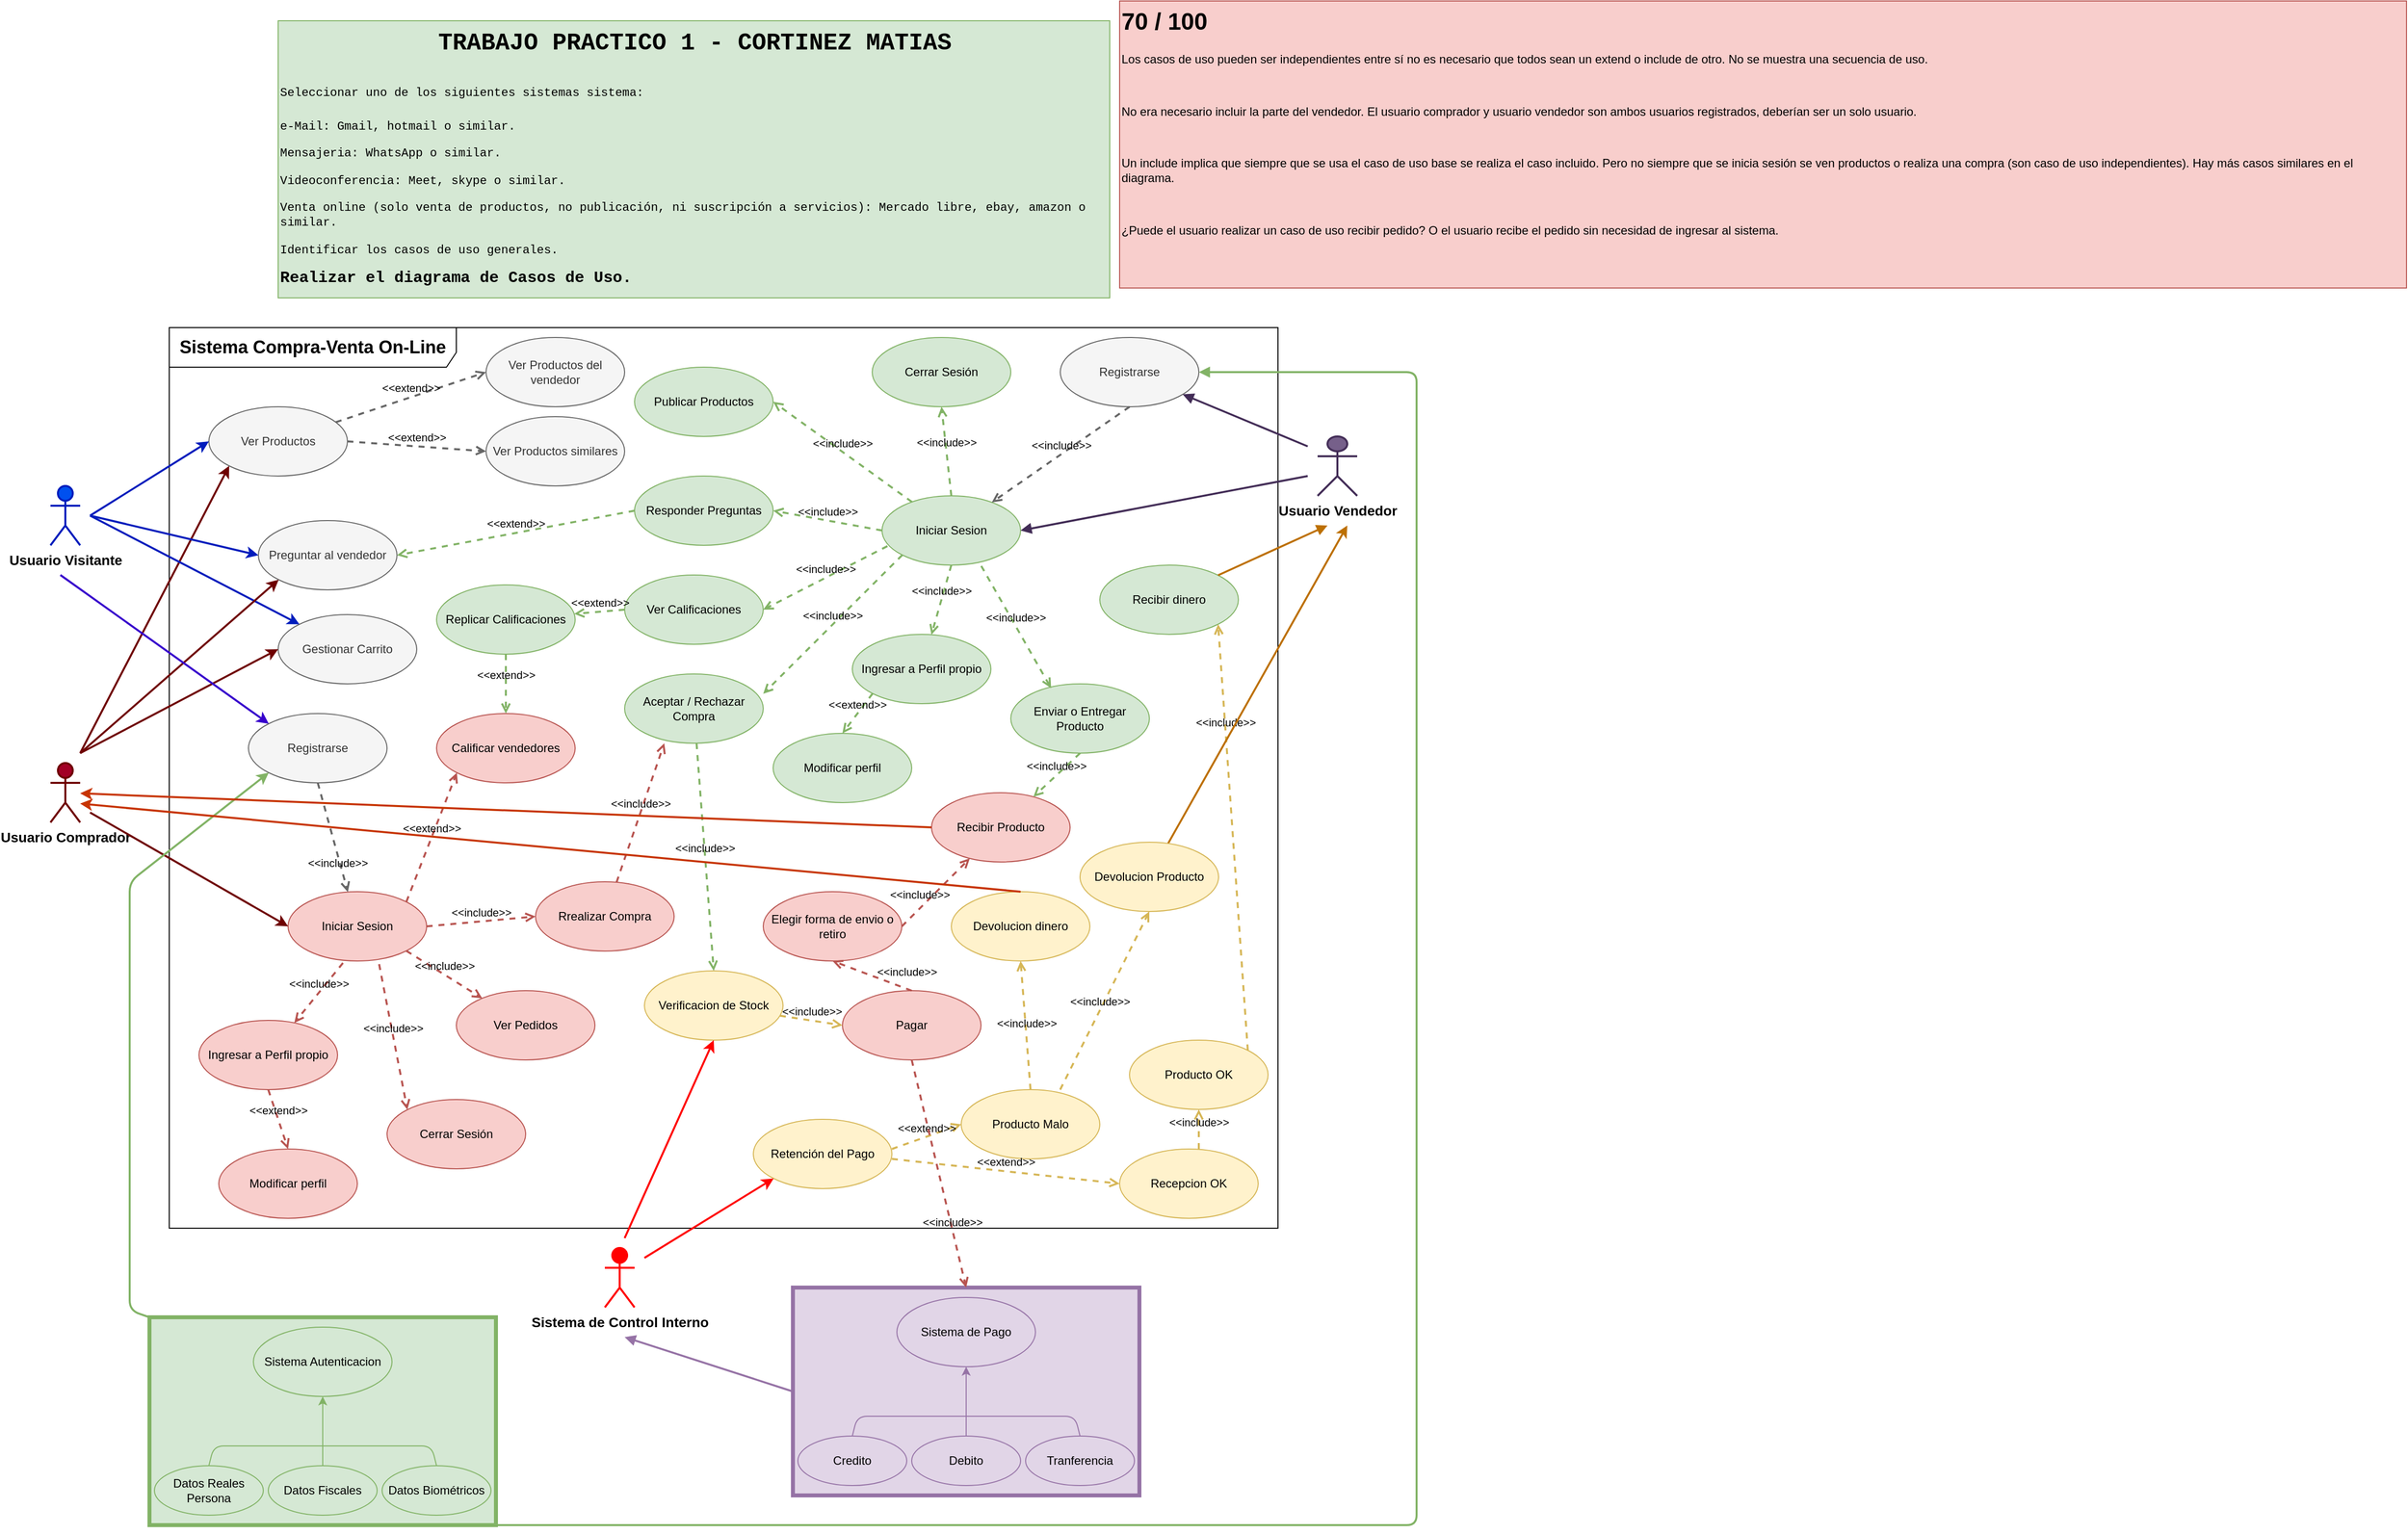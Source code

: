 <mxfile>
    <diagram id="G2ZmxuugeG8CMIZl4nge" name="Page-1">
        <mxGraphModel dx="1132" dy="797" grid="1" gridSize="10" guides="1" tooltips="1" connect="1" arrows="1" fold="1" page="1" pageScale="1" pageWidth="1600" pageHeight="1600" background="#ffffff" math="0" shadow="0">
            <root>
                <mxCell id="0"/>
                <mxCell id="1" parent="0"/>
                <mxCell id="2" value="&lt;h1 style=&quot;text-align: center; margin-top: 0px;&quot;&gt;&lt;font face=&quot;Courier New&quot;&gt;TRABAJO PRACTICO 1 - CORTINEZ MATIAS&lt;/font&gt;&lt;/h1&gt;&lt;h1 style=&quot;margin-top: 0px;&quot;&gt;&lt;span style=&quot;font-family: &amp;quot;Courier New&amp;quot;; background-color: transparent; font-size: 12px; font-weight: normal;&quot;&gt;Seleccionar uno de los siguientes sistemas sistema:&lt;/span&gt;&lt;/h1&gt;&lt;p&gt;&lt;span style=&quot;background-color: transparent;&quot;&gt;&lt;font face=&quot;Courier New&quot;&gt;e-Mail: Gmail, hotmail o similar.&lt;/font&gt;&lt;/span&gt;&lt;/p&gt;&lt;p&gt;&lt;font face=&quot;Courier New&quot;&gt;Mensajeria: WhatsApp o similar.&lt;/font&gt;&lt;/p&gt;&lt;p&gt;&lt;font face=&quot;Courier New&quot;&gt;Videoconferencia: Meet, skype o similar.&lt;/font&gt;&lt;/p&gt;&lt;p&gt;&lt;font face=&quot;Courier New&quot;&gt;Venta online (solo venta de productos, no publicación, ni suscripción a servicios): Mercado libre, ebay, amazon o similar.&lt;/font&gt;&lt;/p&gt;&lt;p&gt;&lt;font face=&quot;Courier New&quot;&gt;Identificar los casos de uso generales.&lt;/font&gt;&lt;/p&gt;&lt;p style=&quot;&quot;&gt;&lt;span style=&quot;background-color: transparent;&quot;&gt;&lt;font style=&quot;font-size: 16px;&quot; face=&quot;Courier New&quot;&gt;&lt;b style=&quot;&quot;&gt;Realizar el diagrama de Casos de Uso.&lt;/b&gt;&lt;/font&gt;&lt;/span&gt;&lt;/p&gt;" style="text;html=1;whiteSpace=wrap;overflow=hidden;rounded=0;fillColor=#d5e8d4;strokeColor=#82b366;" parent="1" vertex="1">
                    <mxGeometry x="310" y="30" width="840" height="280" as="geometry"/>
                </mxCell>
                <mxCell id="3" value="&lt;b&gt;&lt;font style=&quot;font-size: 18px;&quot;&gt;Sistema Compra-Venta On-Line&lt;/font&gt;&lt;/b&gt;" style="shape=umlFrame;whiteSpace=wrap;html=1;pointerEvents=0;recursiveResize=0;container=1;collapsible=0;width=290;height=40;" parent="1" vertex="1">
                    <mxGeometry x="200" y="340" width="1120" height="910" as="geometry"/>
                </mxCell>
                <mxCell id="7" value="Ver Productos" style="ellipse;whiteSpace=wrap;html=1;fillColor=#f5f5f5;fontColor=#333333;strokeColor=#666666;" parent="3" vertex="1">
                    <mxGeometry x="40" y="80" width="140" height="70" as="geometry"/>
                </mxCell>
                <mxCell id="8" value="Preguntar al vendedor" style="ellipse;whiteSpace=wrap;html=1;fillColor=#f5f5f5;fontColor=#333333;strokeColor=#666666;" parent="3" vertex="1">
                    <mxGeometry x="90" y="195" width="140" height="70" as="geometry"/>
                </mxCell>
                <mxCell id="9" value="Gestionar Carrito" style="ellipse;whiteSpace=wrap;html=1;fillColor=#f5f5f5;fontColor=#333333;strokeColor=#666666;" parent="3" vertex="1">
                    <mxGeometry x="110" y="290" width="140" height="70" as="geometry"/>
                </mxCell>
                <mxCell id="10" value="Registrarse" style="ellipse;whiteSpace=wrap;html=1;fillColor=#f5f5f5;fontColor=#333333;strokeColor=#666666;" parent="3" vertex="1">
                    <mxGeometry x="80" y="390" width="140" height="70" as="geometry"/>
                </mxCell>
                <mxCell id="11" value="Ingresar a Perfil propio" style="ellipse;whiteSpace=wrap;html=1;fillColor=#f8cecc;strokeColor=#b85450;" parent="3" vertex="1">
                    <mxGeometry x="30" y="700" width="140" height="70" as="geometry"/>
                </mxCell>
                <mxCell id="15" value="Ver Productos del vendedor" style="ellipse;whiteSpace=wrap;html=1;fillColor=#f5f5f5;fontColor=#333333;strokeColor=#666666;" parent="3" vertex="1">
                    <mxGeometry x="320" y="10" width="140" height="70" as="geometry"/>
                </mxCell>
                <mxCell id="16" value="Rrealizar Compra" style="ellipse;whiteSpace=wrap;html=1;fillColor=#f8cecc;strokeColor=#b85450;" parent="3" vertex="1">
                    <mxGeometry x="370" y="560" width="140" height="70" as="geometry"/>
                </mxCell>
                <mxCell id="17" value="Responder Preguntas" style="ellipse;whiteSpace=wrap;html=1;fillColor=#d5e8d4;strokeColor=#82b366;" parent="3" vertex="1">
                    <mxGeometry x="470" y="150" width="140" height="70" as="geometry"/>
                </mxCell>
                <mxCell id="18" value="Publicar Productos" style="ellipse;whiteSpace=wrap;html=1;fillStyle=solid;fillColor=#d5e8d4;strokeColor=#82b366;" parent="3" vertex="1">
                    <mxGeometry x="470" y="40" width="140" height="70" as="geometry"/>
                </mxCell>
                <mxCell id="19" value="Iniciar Sesion" style="ellipse;whiteSpace=wrap;html=1;fillColor=#f8cecc;strokeColor=#b85450;" parent="3" vertex="1">
                    <mxGeometry x="120" y="570" width="140" height="70" as="geometry"/>
                </mxCell>
                <mxCell id="28" value="&amp;lt;&amp;lt;include&amp;gt;&amp;gt;" style="html=1;verticalAlign=bottom;labelBackgroundColor=none;endArrow=open;endFill=0;dashed=1;exitX=0.5;exitY=1;exitDx=0;exitDy=0;fillColor=#f5f5f5;strokeColor=#666666;strokeWidth=2;" parent="3" source="10" target="19" edge="1">
                    <mxGeometry x="0.609" y="-5" width="160" relative="1" as="geometry">
                        <mxPoint x="170" y="510" as="sourcePoint"/>
                        <mxPoint x="330" y="510" as="targetPoint"/>
                        <mxPoint as="offset"/>
                    </mxGeometry>
                </mxCell>
                <mxCell id="29" value="&amp;lt;&amp;lt;extend&amp;gt;&amp;gt;" style="html=1;verticalAlign=bottom;labelBackgroundColor=none;endArrow=open;endFill=0;dashed=1;entryX=0;entryY=0.5;entryDx=0;entryDy=0;fillColor=#f5f5f5;strokeColor=#666666;strokeWidth=2;" parent="3" source="7" target="15" edge="1">
                    <mxGeometry width="160" relative="1" as="geometry">
                        <mxPoint x="280" y="180" as="sourcePoint"/>
                        <mxPoint x="440" y="180" as="targetPoint"/>
                    </mxGeometry>
                </mxCell>
                <mxCell id="30" value="Ver Productos similares" style="ellipse;whiteSpace=wrap;html=1;fillColor=#f5f5f5;fontColor=#333333;strokeColor=#666666;" parent="3" vertex="1">
                    <mxGeometry x="320" y="90" width="140" height="70" as="geometry"/>
                </mxCell>
                <mxCell id="31" value="&amp;lt;&amp;lt;extend&amp;gt;&amp;gt;" style="html=1;verticalAlign=bottom;labelBackgroundColor=none;endArrow=open;endFill=0;dashed=1;entryX=0;entryY=0.5;entryDx=0;entryDy=0;exitX=1;exitY=0.5;exitDx=0;exitDy=0;fillColor=#f5f5f5;strokeColor=#666666;strokeWidth=2;" parent="3" source="7" target="30" edge="1">
                    <mxGeometry width="160" relative="1" as="geometry">
                        <mxPoint x="214" y="103" as="sourcePoint"/>
                        <mxPoint x="330" y="55" as="targetPoint"/>
                    </mxGeometry>
                </mxCell>
                <mxCell id="32" value="Ver Calificaciones" style="ellipse;whiteSpace=wrap;html=1;fillColor=#d5e8d4;strokeColor=#82b366;" parent="3" vertex="1">
                    <mxGeometry x="460" y="250" width="140" height="70" as="geometry"/>
                </mxCell>
                <mxCell id="33" value="Ver Pedidos" style="ellipse;whiteSpace=wrap;html=1;fillColor=#f8cecc;strokeColor=#b85450;" parent="3" vertex="1">
                    <mxGeometry x="290" y="670" width="140" height="70" as="geometry"/>
                </mxCell>
                <mxCell id="35" value="Modificar perfil" style="ellipse;whiteSpace=wrap;html=1;fillColor=#f8cecc;strokeColor=#b85450;" parent="3" vertex="1">
                    <mxGeometry x="50" y="830" width="140" height="70" as="geometry"/>
                </mxCell>
                <mxCell id="36" value="&amp;lt;&amp;lt;include&amp;gt;&amp;gt;" style="html=1;verticalAlign=bottom;labelBackgroundColor=none;endArrow=open;endFill=0;dashed=1;exitX=0.396;exitY=1.029;exitDx=0;exitDy=0;exitPerimeter=0;fillColor=#f8cecc;strokeColor=#b85450;strokeWidth=2;" parent="3" source="19" target="11" edge="1">
                    <mxGeometry width="160" relative="1" as="geometry">
                        <mxPoint x="160" y="650" as="sourcePoint"/>
                        <mxPoint x="320" y="650" as="targetPoint"/>
                    </mxGeometry>
                </mxCell>
                <mxCell id="37" value="&amp;lt;&amp;lt;extend&amp;gt;&amp;gt;" style="html=1;verticalAlign=bottom;labelBackgroundColor=none;endArrow=open;endFill=0;dashed=1;entryX=0.5;entryY=0;entryDx=0;entryDy=0;exitX=0.5;exitY=1;exitDx=0;exitDy=0;fillColor=#f8cecc;strokeColor=#b85450;strokeWidth=2;" parent="3" source="11" target="35" edge="1">
                    <mxGeometry width="160" relative="1" as="geometry">
                        <mxPoint x="80" y="740" as="sourcePoint"/>
                        <mxPoint x="240" y="740" as="targetPoint"/>
                    </mxGeometry>
                </mxCell>
                <mxCell id="39" value="Registrarse" style="ellipse;whiteSpace=wrap;html=1;fillColor=#f5f5f5;strokeColor=#666666;fontColor=#333333;" parent="3" vertex="1">
                    <mxGeometry x="900.08" y="10" width="140" height="70" as="geometry"/>
                </mxCell>
                <mxCell id="40" value="Ingresar a Perfil propio" style="ellipse;whiteSpace=wrap;html=1;fillColor=#d5e8d4;strokeColor=#82b366;" parent="3" vertex="1">
                    <mxGeometry x="690" y="310" width="140" height="70" as="geometry"/>
                </mxCell>
                <mxCell id="41" value="Iniciar Sesion" style="ellipse;whiteSpace=wrap;html=1;fillColor=#d5e8d4;strokeColor=#82b366;" parent="3" vertex="1">
                    <mxGeometry x="720" y="170" width="140" height="70" as="geometry"/>
                </mxCell>
                <mxCell id="42" value="&amp;lt;&amp;lt;include&amp;gt;&amp;gt;" style="html=1;verticalAlign=bottom;labelBackgroundColor=none;endArrow=open;endFill=0;dashed=1;exitX=0.5;exitY=1;exitDx=0;exitDy=0;fillColor=#f5f5f5;strokeColor=#666666;strokeWidth=2;" parent="3" source="39" target="41" edge="1">
                    <mxGeometry width="160" relative="1" as="geometry">
                        <mxPoint x="950.08" y="120" as="sourcePoint"/>
                        <mxPoint x="1110.08" y="120" as="targetPoint"/>
                    </mxGeometry>
                </mxCell>
                <mxCell id="43" value="Modificar perfil" style="ellipse;whiteSpace=wrap;html=1;fillColor=#d5e8d4;strokeColor=#82b366;" parent="3" vertex="1">
                    <mxGeometry x="610" y="410" width="140" height="70" as="geometry"/>
                </mxCell>
                <mxCell id="44" value="&amp;lt;&amp;lt;include&amp;gt;&amp;gt;" style="html=1;verticalAlign=bottom;labelBackgroundColor=none;endArrow=open;endFill=0;dashed=1;exitX=0.5;exitY=1;exitDx=0;exitDy=0;fillColor=#d5e8d4;strokeColor=#82b366;strokeWidth=2;" parent="3" source="41" target="40" edge="1">
                    <mxGeometry width="160" relative="1" as="geometry">
                        <mxPoint x="940.08" y="260" as="sourcePoint"/>
                        <mxPoint x="1100.08" y="260" as="targetPoint"/>
                    </mxGeometry>
                </mxCell>
                <mxCell id="45" value="&amp;lt;&amp;lt;extend&amp;gt;&amp;gt;" style="html=1;verticalAlign=bottom;labelBackgroundColor=none;endArrow=open;endFill=0;dashed=1;entryX=0.5;entryY=0;entryDx=0;entryDy=0;exitX=0;exitY=1;exitDx=0;exitDy=0;fillColor=#d5e8d4;strokeColor=#82b366;strokeWidth=2;" parent="3" source="40" target="43" edge="1">
                    <mxGeometry x="-0.008" width="160" relative="1" as="geometry">
                        <mxPoint x="730.08" y="440" as="sourcePoint"/>
                        <mxPoint x="890.08" y="440" as="targetPoint"/>
                        <mxPoint as="offset"/>
                    </mxGeometry>
                </mxCell>
                <mxCell id="47" value="" style="html=1;verticalAlign=bottom;labelBackgroundColor=none;endArrow=block;endFill=1;entryX=1;entryY=0.5;entryDx=0;entryDy=0;fillColor=#76608a;strokeColor=#432D57;strokeWidth=2;" parent="3" target="41" edge="1">
                    <mxGeometry width="160" relative="1" as="geometry">
                        <mxPoint x="1150" y="150" as="sourcePoint"/>
                        <mxPoint x="870" y="500" as="targetPoint"/>
                    </mxGeometry>
                </mxCell>
                <mxCell id="48" value="&amp;lt;&amp;lt;include&amp;gt;&amp;gt;" style="html=1;verticalAlign=bottom;labelBackgroundColor=none;endArrow=open;endFill=0;dashed=1;entryX=1;entryY=0.5;entryDx=0;entryDy=0;fillColor=#d5e8d4;strokeColor=#82b366;strokeWidth=2;" parent="3" source="41" edge="1">
                    <mxGeometry width="160" relative="1" as="geometry">
                        <mxPoint x="690.08" y="390" as="sourcePoint"/>
                        <mxPoint x="610.08" y="75" as="targetPoint"/>
                    </mxGeometry>
                </mxCell>
                <mxCell id="53" value="&amp;lt;&amp;lt;extend&amp;gt;&amp;gt;" style="html=1;verticalAlign=bottom;labelBackgroundColor=none;endArrow=open;endFill=0;dashed=1;entryX=1;entryY=0.5;entryDx=0;entryDy=0;exitX=0;exitY=0.5;exitDx=0;exitDy=0;fillColor=#d5e8d4;strokeColor=#82b366;strokeWidth=2;" parent="3" source="17" target="8" edge="1">
                    <mxGeometry width="160" relative="1" as="geometry">
                        <mxPoint x="380" y="220" as="sourcePoint"/>
                        <mxPoint x="540" y="220" as="targetPoint"/>
                    </mxGeometry>
                </mxCell>
                <mxCell id="55" value="Aceptar / Rechazar Compra" style="ellipse;whiteSpace=wrap;html=1;fillColor=#d5e8d4;strokeColor=#82b366;" parent="3" vertex="1">
                    <mxGeometry x="460" y="350" width="140" height="70" as="geometry"/>
                </mxCell>
                <mxCell id="57" value="&amp;lt;&amp;lt;include&amp;gt;&amp;gt;" style="html=1;verticalAlign=bottom;labelBackgroundColor=none;endArrow=open;endFill=0;dashed=1;exitX=0;exitY=0.5;exitDx=0;exitDy=0;entryX=1;entryY=0.5;entryDx=0;entryDy=0;fillColor=#d5e8d4;strokeColor=#82b366;strokeWidth=2;" parent="3" source="41" edge="1">
                    <mxGeometry width="160" relative="1" as="geometry">
                        <mxPoint x="600.08" y="320" as="sourcePoint"/>
                        <mxPoint x="610.08" y="185" as="targetPoint"/>
                    </mxGeometry>
                </mxCell>
                <mxCell id="58" value="&amp;lt;&amp;lt;include&amp;gt;&amp;gt;" style="html=1;verticalAlign=bottom;labelBackgroundColor=none;endArrow=open;endFill=0;dashed=1;exitX=1;exitY=1;exitDx=0;exitDy=0;fillColor=#f8cecc;strokeColor=#b85450;strokeWidth=2;" parent="3" source="19" target="33" edge="1">
                    <mxGeometry width="160" relative="1" as="geometry">
                        <mxPoint x="230" y="650" as="sourcePoint"/>
                        <mxPoint x="390" y="650" as="targetPoint"/>
                    </mxGeometry>
                </mxCell>
                <mxCell id="34" value="Calificar vendedores" style="ellipse;whiteSpace=wrap;html=1;fillColor=#f8cecc;strokeColor=#b85450;" parent="3" vertex="1">
                    <mxGeometry x="270" y="390" width="140" height="70" as="geometry"/>
                </mxCell>
                <mxCell id="49" value="Replicar Calificaciones" style="ellipse;whiteSpace=wrap;html=1;fillColor=#d5e8d4;strokeColor=#82b366;" parent="3" vertex="1">
                    <mxGeometry x="270" y="260" width="140" height="70" as="geometry"/>
                </mxCell>
                <mxCell id="54" value="&amp;lt;&amp;lt;extend&amp;gt;&amp;gt;" style="html=1;verticalAlign=bottom;labelBackgroundColor=none;endArrow=open;endFill=0;dashed=1;entryX=0.5;entryY=0;entryDx=0;entryDy=0;exitX=0.5;exitY=1;exitDx=0;exitDy=0;fillColor=#d5e8d4;strokeColor=#82b366;strokeWidth=2;" parent="3" source="49" target="34" edge="1">
                    <mxGeometry width="160" relative="1" as="geometry">
                        <mxPoint x="1080" y="530" as="sourcePoint"/>
                        <mxPoint x="1240" y="530" as="targetPoint"/>
                    </mxGeometry>
                </mxCell>
                <mxCell id="59" value="&amp;lt;&amp;lt;include&amp;gt;&amp;gt;" style="html=1;verticalAlign=bottom;labelBackgroundColor=none;endArrow=open;endFill=0;dashed=1;exitX=0.039;exitY=0.726;exitDx=0;exitDy=0;exitPerimeter=0;entryX=1;entryY=0.5;entryDx=0;entryDy=0;fillColor=#d5e8d4;strokeColor=#82b366;strokeWidth=2;" parent="3" source="41" target="32" edge="1">
                    <mxGeometry width="160" relative="1" as="geometry">
                        <mxPoint x="670.08" y="440" as="sourcePoint"/>
                        <mxPoint x="599.101" y="266.182" as="targetPoint"/>
                    </mxGeometry>
                </mxCell>
                <mxCell id="60" value="&amp;lt;&amp;lt;extend&amp;gt;&amp;gt;" style="html=1;verticalAlign=bottom;labelBackgroundColor=none;endArrow=open;endFill=0;dashed=1;exitX=1;exitY=0;exitDx=0;exitDy=0;entryX=0;entryY=1;entryDx=0;entryDy=0;fillColor=#f8cecc;strokeColor=#b85450;strokeWidth=2;" parent="3" source="19" target="34" edge="1">
                    <mxGeometry width="160" relative="1" as="geometry">
                        <mxPoint x="210" y="540" as="sourcePoint"/>
                        <mxPoint x="370" y="540" as="targetPoint"/>
                    </mxGeometry>
                </mxCell>
                <mxCell id="61" value="&amp;lt;&amp;lt;include&amp;gt;&amp;gt;" style="html=1;verticalAlign=bottom;labelBackgroundColor=none;endArrow=open;endFill=0;dashed=1;exitX=1;exitY=0.5;exitDx=0;exitDy=0;entryX=0;entryY=0.5;entryDx=0;entryDy=0;strokeWidth=2;fillColor=#f8cecc;strokeColor=#b85450;" parent="3" source="19" target="16" edge="1">
                    <mxGeometry width="160" relative="1" as="geometry">
                        <mxPoint x="280" y="530" as="sourcePoint"/>
                        <mxPoint x="440" y="530" as="targetPoint"/>
                    </mxGeometry>
                </mxCell>
                <mxCell id="62" value="&amp;lt;&amp;lt;extend&amp;gt;&amp;gt;" style="html=1;verticalAlign=bottom;labelBackgroundColor=none;endArrow=open;endFill=0;dashed=1;exitX=0;exitY=0.5;exitDx=0;exitDy=0;fillColor=#d5e8d4;strokeColor=#82b366;strokeWidth=2;" parent="3" source="32" target="49" edge="1">
                    <mxGeometry width="160" relative="1" as="geometry">
                        <mxPoint x="370" y="250" as="sourcePoint"/>
                        <mxPoint x="530" y="250" as="targetPoint"/>
                    </mxGeometry>
                </mxCell>
                <mxCell id="64" value="&amp;lt;&amp;lt;include&amp;gt;&amp;gt;" style="html=1;verticalAlign=bottom;labelBackgroundColor=none;endArrow=open;endFill=0;dashed=1;entryX=1;entryY=0.286;entryDx=0;entryDy=0;exitX=0;exitY=1;exitDx=0;exitDy=0;fillColor=#d5e8d4;strokeColor=#82b366;entryPerimeter=0;strokeWidth=2;" parent="3" source="41" target="55" edge="1">
                    <mxGeometry width="160" relative="1" as="geometry">
                        <mxPoint x="750.08" y="570" as="sourcePoint"/>
                        <mxPoint x="589.999" y="370.464" as="targetPoint"/>
                    </mxGeometry>
                </mxCell>
                <mxCell id="65" value="&amp;lt;&amp;lt;include&amp;gt;&amp;gt;" style="html=1;verticalAlign=bottom;labelBackgroundColor=none;endArrow=open;endFill=0;dashed=1;entryX=0.286;entryY=1;entryDx=0;entryDy=0;entryPerimeter=0;fillColor=#f8cecc;strokeColor=#b85450;strokeWidth=2;" parent="3" source="16" target="55" edge="1">
                    <mxGeometry width="160" relative="1" as="geometry">
                        <mxPoint x="570" y="590" as="sourcePoint"/>
                        <mxPoint x="730" y="590" as="targetPoint"/>
                    </mxGeometry>
                </mxCell>
                <mxCell id="67" value="Pagar" style="ellipse;whiteSpace=wrap;html=1;fillColor=#f8cecc;strokeColor=#b85450;" parent="3" vertex="1">
                    <mxGeometry x="680" y="670" width="140" height="70" as="geometry"/>
                </mxCell>
                <mxCell id="68" value="Recibir dinero" style="ellipse;whiteSpace=wrap;html=1;fillColor=#d5e8d4;strokeColor=#82b366;" parent="3" vertex="1">
                    <mxGeometry x="940" y="240" width="140" height="70" as="geometry"/>
                </mxCell>
                <mxCell id="71" value="&amp;lt;&amp;lt;include&amp;gt;&amp;gt;" style="html=1;verticalAlign=bottom;labelBackgroundColor=none;endArrow=open;endFill=0;dashed=1;entryX=0.5;entryY=0;entryDx=0;entryDy=0;fillColor=#d5e8d4;strokeColor=#82b366;strokeWidth=2;" parent="3" source="55" target="186" edge="1">
                    <mxGeometry width="160" relative="1" as="geometry">
                        <mxPoint x="490" y="710" as="sourcePoint"/>
                        <mxPoint x="550" y="970" as="targetPoint"/>
                    </mxGeometry>
                </mxCell>
                <mxCell id="101" value="Cerrar Sesión" style="ellipse;whiteSpace=wrap;html=1;fillColor=#f8cecc;strokeColor=#b85450;" parent="3" vertex="1">
                    <mxGeometry x="220" y="780" width="140" height="70" as="geometry"/>
                </mxCell>
                <mxCell id="102" value="&amp;lt;&amp;lt;include&amp;gt;&amp;gt;" style="html=1;verticalAlign=bottom;labelBackgroundColor=none;endArrow=open;endFill=0;dashed=1;entryX=0;entryY=0;entryDx=0;entryDy=0;exitX=0.657;exitY=1.045;exitDx=0;exitDy=0;exitPerimeter=0;fillColor=#f8cecc;strokeColor=#b85450;strokeWidth=2;" parent="3" source="19" target="101" edge="1">
                    <mxGeometry width="160" relative="1" as="geometry">
                        <mxPoint x="-90" y="700" as="sourcePoint"/>
                        <mxPoint x="276" y="683" as="targetPoint"/>
                    </mxGeometry>
                </mxCell>
                <mxCell id="103" value="Cerrar Sesión" style="ellipse;whiteSpace=wrap;html=1;fillColor=#d5e8d4;strokeColor=#82b366;" parent="3" vertex="1">
                    <mxGeometry x="710.08" y="10" width="140" height="70" as="geometry"/>
                </mxCell>
                <mxCell id="104" value="&amp;lt;&amp;lt;include&amp;gt;&amp;gt;" style="html=1;verticalAlign=bottom;labelBackgroundColor=none;endArrow=open;endFill=0;dashed=1;exitX=0.5;exitY=0;exitDx=0;exitDy=0;entryX=0.5;entryY=1;entryDx=0;entryDy=0;fillColor=#d5e8d4;strokeColor=#82b366;strokeWidth=2;" parent="3" source="41" target="103" edge="1">
                    <mxGeometry width="160" relative="1" as="geometry">
                        <mxPoint x="964.08" y="210" as="sourcePoint"/>
                        <mxPoint x="975.08" y="290" as="targetPoint"/>
                    </mxGeometry>
                </mxCell>
                <mxCell id="87" value="Elegir forma de envio o retiro" style="ellipse;whiteSpace=wrap;html=1;fillColor=#f8cecc;strokeColor=#b85450;" parent="3" vertex="1">
                    <mxGeometry x="600" y="570" width="140" height="70" as="geometry"/>
                </mxCell>
                <mxCell id="108" value="&amp;lt;&amp;lt;include&amp;gt;&amp;gt;" style="html=1;verticalAlign=bottom;labelBackgroundColor=none;endArrow=open;endFill=0;dashed=1;exitX=0.5;exitY=0;exitDx=0;exitDy=0;entryX=0.5;entryY=1;entryDx=0;entryDy=0;fillColor=#f8cecc;strokeColor=#b85450;strokeWidth=2;" parent="3" source="67" target="87" edge="1">
                    <mxGeometry x="-0.8" y="-9" width="160" relative="1" as="geometry">
                        <mxPoint x="590" y="545" as="sourcePoint"/>
                        <mxPoint x="750" y="545" as="targetPoint"/>
                        <mxPoint y="1" as="offset"/>
                    </mxGeometry>
                </mxCell>
                <mxCell id="109" value="Enviar o Entregar Producto" style="ellipse;whiteSpace=wrap;html=1;fillColor=#d5e8d4;strokeColor=#82b366;" parent="3" vertex="1">
                    <mxGeometry x="850.08" y="360" width="140" height="70" as="geometry"/>
                </mxCell>
                <mxCell id="110" value="Recibir Producto" style="ellipse;whiteSpace=wrap;html=1;fillColor=#f8cecc;strokeColor=#b85450;" parent="3" vertex="1">
                    <mxGeometry x="770" y="470" width="140" height="70" as="geometry"/>
                </mxCell>
                <mxCell id="122" value="&amp;lt;&amp;lt;include&amp;gt;&amp;gt;" style="html=1;verticalAlign=bottom;labelBackgroundColor=none;endArrow=open;endFill=0;dashed=1;exitX=1;exitY=0.5;exitDx=0;exitDy=0;fillColor=#f8cecc;strokeColor=#b85450;strokeWidth=2;" parent="3" source="87" target="110" edge="1">
                    <mxGeometry x="-0.399" y="3" width="160" relative="1" as="geometry">
                        <mxPoint x="570" y="720" as="sourcePoint"/>
                        <mxPoint x="690" y="720" as="targetPoint"/>
                        <mxPoint as="offset"/>
                    </mxGeometry>
                </mxCell>
                <mxCell id="123" value="&amp;lt;&amp;lt;include&amp;gt;&amp;gt;" style="html=1;verticalAlign=bottom;labelBackgroundColor=none;endArrow=open;endFill=0;dashed=1;exitX=0.5;exitY=1;exitDx=0;exitDy=0;fillColor=#d5e8d4;strokeColor=#82b366;strokeWidth=2;" parent="3" source="109" target="110" edge="1">
                    <mxGeometry width="160" relative="1" as="geometry">
                        <mxPoint x="880" y="690" as="sourcePoint"/>
                        <mxPoint x="900" y="630" as="targetPoint"/>
                    </mxGeometry>
                </mxCell>
                <mxCell id="124" value="&amp;lt;&amp;lt;include&amp;gt;&amp;gt;" style="html=1;verticalAlign=bottom;labelBackgroundColor=none;endArrow=open;endFill=0;dashed=1;exitX=0.716;exitY=1.012;exitDx=0;exitDy=0;exitPerimeter=0;entryX=0.291;entryY=0.062;entryDx=0;entryDy=0;entryPerimeter=0;fillColor=#d5e8d4;strokeColor=#82b366;strokeWidth=2;" parent="3" source="41" target="109" edge="1">
                    <mxGeometry width="160" relative="1" as="geometry">
                        <mxPoint x="821" y="425" as="sourcePoint"/>
                        <mxPoint x="800" y="505" as="targetPoint"/>
                    </mxGeometry>
                </mxCell>
                <mxCell id="186" value="Verificacion de Stock" style="ellipse;whiteSpace=wrap;html=1;fillColor=#fff2cc;strokeColor=#d6b656;" parent="3" vertex="1">
                    <mxGeometry x="480" y="650" width="140" height="70" as="geometry"/>
                </mxCell>
                <mxCell id="189" value="" style="endArrow=classic;html=1;entryX=0.5;entryY=1;entryDx=0;entryDy=0;fillColor=#a20025;strokeColor=#FF0000;strokeWidth=2;" parent="3" target="186" edge="1">
                    <mxGeometry width="50" height="50" relative="1" as="geometry">
                        <mxPoint x="460" y="920" as="sourcePoint"/>
                        <mxPoint x="630" y="875" as="targetPoint"/>
                    </mxGeometry>
                </mxCell>
                <mxCell id="190" value="&amp;lt;&amp;lt;include&amp;gt;&amp;gt;" style="html=1;verticalAlign=bottom;labelBackgroundColor=none;endArrow=open;endFill=0;dashed=1;entryX=0;entryY=0.5;entryDx=0;entryDy=0;fillColor=#fff2cc;strokeColor=#d6b656;strokeWidth=2;" parent="3" source="186" target="67" edge="1">
                    <mxGeometry width="160" relative="1" as="geometry">
                        <mxPoint x="474" y="638" as="sourcePoint"/>
                        <mxPoint x="515" y="693" as="targetPoint"/>
                    </mxGeometry>
                </mxCell>
                <mxCell id="191" value="Recepcion OK" style="ellipse;whiteSpace=wrap;html=1;fillColor=#fff2cc;strokeColor=#d6b656;" parent="3" vertex="1">
                    <mxGeometry x="960.0" y="830" width="140" height="70" as="geometry"/>
                </mxCell>
                <mxCell id="192" value="Producto OK" style="ellipse;whiteSpace=wrap;html=1;fillColor=#fff2cc;strokeColor=#d6b656;" parent="3" vertex="1">
                    <mxGeometry x="970" y="720" width="140" height="70" as="geometry"/>
                </mxCell>
                <mxCell id="196" value="Retención del Pago" style="ellipse;whiteSpace=wrap;html=1;fillColor=#fff2cc;strokeColor=#d6b656;" parent="3" vertex="1">
                    <mxGeometry x="590" y="800" width="140" height="70" as="geometry"/>
                </mxCell>
                <mxCell id="199" value="&amp;lt;&amp;lt;include&amp;gt;&amp;gt;" style="html=1;verticalAlign=bottom;labelBackgroundColor=none;endArrow=open;endFill=0;dashed=1;entryX=0.5;entryY=1;entryDx=0;entryDy=0;fillColor=#fff2cc;strokeColor=#d6b656;strokeWidth=2;" parent="3" target="192" edge="1">
                    <mxGeometry x="-0.111" width="160" relative="1" as="geometry">
                        <mxPoint x="1040" y="830" as="sourcePoint"/>
                        <mxPoint x="960" y="765" as="targetPoint"/>
                        <mxPoint as="offset"/>
                    </mxGeometry>
                </mxCell>
                <mxCell id="200" value="&amp;lt;&amp;lt;include&amp;gt;&amp;gt;" style="html=1;verticalAlign=bottom;labelBackgroundColor=none;endArrow=open;endFill=0;dashed=1;entryX=1;entryY=1;entryDx=0;entryDy=0;fillColor=#fff2cc;strokeColor=#d6b656;exitX=1;exitY=0;exitDx=0;exitDy=0;strokeWidth=2;" parent="3" source="192" target="68" edge="1">
                    <mxGeometry x="0.5" width="160" relative="1" as="geometry">
                        <mxPoint x="1000" y="730" as="sourcePoint"/>
                        <mxPoint x="1000" y="640" as="targetPoint"/>
                        <mxPoint as="offset"/>
                    </mxGeometry>
                </mxCell>
                <mxCell id="203" value="Producto Malo" style="ellipse;whiteSpace=wrap;html=1;fillColor=#fff2cc;strokeColor=#d6b656;" parent="3" vertex="1">
                    <mxGeometry x="800" y="770" width="140" height="70" as="geometry"/>
                </mxCell>
                <mxCell id="204" value="Devolucion dinero" style="ellipse;whiteSpace=wrap;html=1;fillColor=#fff2cc;strokeColor=#d6b656;" parent="3" vertex="1">
                    <mxGeometry x="790" y="570" width="140" height="70" as="geometry"/>
                </mxCell>
                <mxCell id="212" style="edgeStyle=none;html=1;fillColor=#f0a30a;strokeColor=#BD7000;strokeWidth=2;" parent="3" source="206" edge="1">
                    <mxGeometry relative="1" as="geometry">
                        <mxPoint x="1190" y="200" as="targetPoint"/>
                    </mxGeometry>
                </mxCell>
                <mxCell id="206" value="Devolucion Producto" style="ellipse;whiteSpace=wrap;html=1;fillColor=#fff2cc;strokeColor=#d6b656;" parent="3" vertex="1">
                    <mxGeometry x="920" y="520" width="140" height="70" as="geometry"/>
                </mxCell>
                <mxCell id="207" value="&amp;lt;&amp;lt;extend&amp;gt;&amp;gt;" style="html=1;verticalAlign=bottom;labelBackgroundColor=none;endArrow=open;endFill=0;dashed=1;entryX=0;entryY=0.5;entryDx=0;entryDy=0;fillColor=#fff2cc;strokeColor=#d6b656;strokeWidth=2;" parent="3" target="203" edge="1">
                    <mxGeometry width="160" relative="1" as="geometry">
                        <mxPoint x="730" y="830" as="sourcePoint"/>
                        <mxPoint x="890" y="830" as="targetPoint"/>
                    </mxGeometry>
                </mxCell>
                <mxCell id="208" value="&amp;lt;&amp;lt;extend&amp;gt;&amp;gt;" style="html=1;verticalAlign=bottom;labelBackgroundColor=none;endArrow=open;endFill=0;dashed=1;entryX=0;entryY=0.5;entryDx=0;entryDy=0;fillColor=#fff2cc;strokeColor=#d6b656;strokeWidth=2;" parent="3" target="191" edge="1">
                    <mxGeometry width="160" relative="1" as="geometry">
                        <mxPoint x="730" y="840" as="sourcePoint"/>
                        <mxPoint x="890" y="840" as="targetPoint"/>
                    </mxGeometry>
                </mxCell>
                <mxCell id="209" value="&amp;lt;&amp;lt;include&amp;gt;&amp;gt;" style="html=1;verticalAlign=bottom;labelBackgroundColor=none;endArrow=open;endFill=0;dashed=1;entryX=0.5;entryY=1;entryDx=0;entryDy=0;fillColor=#fff2cc;strokeColor=#d6b656;exitX=0.5;exitY=0;exitDx=0;exitDy=0;strokeWidth=2;" parent="3" source="203" target="204" edge="1">
                    <mxGeometry x="-0.111" width="160" relative="1" as="geometry">
                        <mxPoint x="1050" y="840" as="sourcePoint"/>
                        <mxPoint x="1050" y="800" as="targetPoint"/>
                        <mxPoint as="offset"/>
                    </mxGeometry>
                </mxCell>
                <mxCell id="210" value="&amp;lt;&amp;lt;include&amp;gt;&amp;gt;" style="html=1;verticalAlign=bottom;labelBackgroundColor=none;endArrow=open;endFill=0;dashed=1;entryX=0.5;entryY=1;entryDx=0;entryDy=0;fillColor=#fff2cc;strokeColor=#d6b656;exitX=0.714;exitY=0;exitDx=0;exitDy=0;exitPerimeter=0;strokeWidth=2;" parent="3" source="203" target="206" edge="1">
                    <mxGeometry x="-0.111" width="160" relative="1" as="geometry">
                        <mxPoint x="880" y="780" as="sourcePoint"/>
                        <mxPoint x="870" y="650" as="targetPoint"/>
                        <mxPoint as="offset"/>
                    </mxGeometry>
                </mxCell>
                <mxCell id="4" value="Usuario Visitante" style="shape=umlActor;verticalLabelPosition=bottom;verticalAlign=top;html=1;fillColor=#0050ef;strokeColor=#001DBC;fontColor=#000000;fontStyle=1;fontSize=14;strokeWidth=2;" parent="1" vertex="1">
                    <mxGeometry x="80" y="500" width="30" height="60" as="geometry"/>
                </mxCell>
                <mxCell id="5" value="Usuario Comprador" style="shape=umlActor;verticalLabelPosition=bottom;verticalAlign=top;html=1;fillColor=#a20025;strokeColor=#6F0000;fontColor=#000000;fontStyle=1;fontSize=14;strokeWidth=2;" parent="1" vertex="1">
                    <mxGeometry x="80" y="780" width="30" height="60" as="geometry"/>
                </mxCell>
                <mxCell id="12" value="Usuario&amp;nbsp;&lt;span style=&quot;background-color: transparent;&quot;&gt;Vendedor&lt;/span&gt;" style="shape=umlActor;verticalLabelPosition=bottom;verticalAlign=top;html=1;fillColor=#76608a;strokeColor=#432D57;fontColor=#000000;fontStyle=1;fontSize=14;strokeWidth=2;" parent="1" vertex="1">
                    <mxGeometry x="1360" y="450" width="40" height="60" as="geometry"/>
                </mxCell>
                <mxCell id="20" value="" style="endArrow=classic;html=1;entryX=0;entryY=0.5;entryDx=0;entryDy=0;fillColor=#0050ef;strokeColor=#001DBC;strokeWidth=2;" parent="1" target="7" edge="1">
                    <mxGeometry width="50" height="50" relative="1" as="geometry">
                        <mxPoint x="120" y="530" as="sourcePoint"/>
                        <mxPoint x="170" y="480" as="targetPoint"/>
                    </mxGeometry>
                </mxCell>
                <mxCell id="21" value="" style="endArrow=classic;html=1;entryX=0;entryY=1;entryDx=0;entryDy=0;fillColor=#a20025;strokeColor=#6F0000;strokeWidth=2;" parent="1" target="7" edge="1">
                    <mxGeometry width="50" height="50" relative="1" as="geometry">
                        <mxPoint x="110" y="770" as="sourcePoint"/>
                        <mxPoint x="170" y="760" as="targetPoint"/>
                    </mxGeometry>
                </mxCell>
                <mxCell id="22" value="" style="endArrow=classic;html=1;entryX=0;entryY=0.5;entryDx=0;entryDy=0;fillColor=#0050ef;strokeColor=#001DBC;strokeWidth=2;" parent="1" target="8" edge="1">
                    <mxGeometry width="50" height="50" relative="1" as="geometry">
                        <mxPoint x="120" y="530" as="sourcePoint"/>
                        <mxPoint x="200" y="530" as="targetPoint"/>
                    </mxGeometry>
                </mxCell>
                <mxCell id="23" value="" style="endArrow=classic;html=1;fillColor=#0050ef;strokeColor=#001DBC;strokeWidth=2;" parent="1" target="9" edge="1">
                    <mxGeometry width="50" height="50" relative="1" as="geometry">
                        <mxPoint x="120" y="530" as="sourcePoint"/>
                        <mxPoint x="180" y="630" as="targetPoint"/>
                    </mxGeometry>
                </mxCell>
                <mxCell id="24" value="" style="endArrow=classic;html=1;entryX=0;entryY=1;entryDx=0;entryDy=0;fillColor=#a20025;strokeColor=#6F0000;strokeWidth=2;" parent="1" target="8" edge="1">
                    <mxGeometry width="50" height="50" relative="1" as="geometry">
                        <mxPoint x="110" y="770" as="sourcePoint"/>
                        <mxPoint x="220" y="780" as="targetPoint"/>
                    </mxGeometry>
                </mxCell>
                <mxCell id="25" value="" style="endArrow=classic;html=1;entryX=0;entryY=0.5;entryDx=0;entryDy=0;fillColor=#a20025;strokeColor=#6F0000;strokeWidth=2;" parent="1" target="9" edge="1">
                    <mxGeometry width="50" height="50" relative="1" as="geometry">
                        <mxPoint x="110" y="770" as="sourcePoint"/>
                        <mxPoint x="230" y="770" as="targetPoint"/>
                    </mxGeometry>
                </mxCell>
                <mxCell id="26" value="" style="endArrow=classic;html=1;entryX=0;entryY=0;entryDx=0;entryDy=0;fillColor=#6a00ff;strokeColor=#3700CC;strokeWidth=2;" parent="1" target="10" edge="1">
                    <mxGeometry width="50" height="50" relative="1" as="geometry">
                        <mxPoint x="90" y="590" as="sourcePoint"/>
                        <mxPoint x="140" y="650" as="targetPoint"/>
                    </mxGeometry>
                </mxCell>
                <mxCell id="27" value="" style="endArrow=classic;html=1;entryX=0;entryY=0.5;entryDx=0;entryDy=0;fillColor=#a20025;strokeColor=#6F0000;strokeWidth=2;" parent="1" target="19" edge="1">
                    <mxGeometry width="50" height="50" relative="1" as="geometry">
                        <mxPoint x="120" y="830" as="sourcePoint"/>
                        <mxPoint x="850" y="810" as="targetPoint"/>
                    </mxGeometry>
                </mxCell>
                <mxCell id="46" value="" style="html=1;verticalAlign=bottom;labelBackgroundColor=none;endArrow=block;endFill=1;fillColor=#76608a;strokeColor=#432D57;strokeWidth=2;" parent="1" target="39" edge="1">
                    <mxGeometry width="160" relative="1" as="geometry">
                        <mxPoint x="1350" y="460" as="sourcePoint"/>
                        <mxPoint x="1560" y="710" as="targetPoint"/>
                    </mxGeometry>
                </mxCell>
                <mxCell id="98" value="" style="rounded=0;whiteSpace=wrap;html=1;fillColor=#e1d5e7;strokeColor=#9673a6;strokeWidth=4;" parent="1" vertex="1">
                    <mxGeometry x="830" y="1310" width="350" height="210" as="geometry"/>
                </mxCell>
                <mxCell id="72" value="Credito" style="ellipse;whiteSpace=wrap;html=1;fillColor=#e1d5e7;strokeColor=#9673a6;" parent="1" vertex="1">
                    <mxGeometry x="835" y="1460" width="110" height="50" as="geometry"/>
                </mxCell>
                <mxCell id="76" value="" style="edgeStyle=none;html=1;fillColor=#e1d5e7;strokeColor=#9673a6;" parent="1" source="73" edge="1">
                    <mxGeometry relative="1" as="geometry">
                        <mxPoint x="1005" y="1390" as="targetPoint"/>
                    </mxGeometry>
                </mxCell>
                <mxCell id="73" value="Debito" style="ellipse;whiteSpace=wrap;html=1;fillColor=#e1d5e7;strokeColor=#9673a6;" parent="1" vertex="1">
                    <mxGeometry x="950" y="1460" width="110" height="50" as="geometry"/>
                </mxCell>
                <mxCell id="74" value="Tranferencia" style="ellipse;whiteSpace=wrap;html=1;fillColor=#e1d5e7;strokeColor=#9673a6;" parent="1" vertex="1">
                    <mxGeometry x="1065" y="1460" width="110" height="50" as="geometry"/>
                </mxCell>
                <mxCell id="84" style="edgeStyle=none;html=1;exitX=0.5;exitY=0;exitDx=0;exitDy=0;endArrow=none;endFill=0;entryX=0.5;entryY=0;entryDx=0;entryDy=0;fillColor=#e1d5e7;strokeColor=#9673a6;" parent="1" source="72" target="74" edge="1">
                    <mxGeometry relative="1" as="geometry">
                        <mxPoint x="890" y="1440" as="targetPoint"/>
                        <Array as="points">
                            <mxPoint x="895" y="1440"/>
                            <mxPoint x="1005" y="1440"/>
                            <mxPoint x="1115" y="1440"/>
                        </Array>
                    </mxGeometry>
                </mxCell>
                <mxCell id="106" value="Sistema de Pago" style="ellipse;whiteSpace=wrap;html=1;fillColor=#e1d5e7;strokeColor=#9673a6;" parent="1" vertex="1">
                    <mxGeometry x="935" y="1320" width="140" height="70" as="geometry"/>
                </mxCell>
                <mxCell id="88" value="&amp;lt;&amp;lt;include&amp;gt;&amp;gt;" style="html=1;verticalAlign=bottom;labelBackgroundColor=none;endArrow=open;endFill=0;dashed=1;exitX=0.5;exitY=1;exitDx=0;exitDy=0;entryX=0.5;entryY=0;entryDx=0;entryDy=0;fillColor=#f8cecc;strokeColor=#b85450;strokeWidth=2;" parent="1" source="67" target="98" edge="1">
                    <mxGeometry x="0.5" width="160" relative="1" as="geometry">
                        <mxPoint x="1000" y="850" as="sourcePoint"/>
                        <mxPoint x="1390" y="1180" as="targetPoint"/>
                        <mxPoint as="offset"/>
                    </mxGeometry>
                </mxCell>
                <mxCell id="111" value="" style="rounded=0;whiteSpace=wrap;html=1;fillColor=#d5e8d4;strokeColor=#82b366;strokeWidth=4;" parent="1" vertex="1">
                    <mxGeometry x="180" y="1340" width="350" height="210" as="geometry"/>
                </mxCell>
                <mxCell id="112" value="Datos Reales Persona" style="ellipse;whiteSpace=wrap;html=1;fillColor=#d5e8d4;strokeColor=#82b366;" parent="1" vertex="1">
                    <mxGeometry x="185" y="1490" width="110" height="50" as="geometry"/>
                </mxCell>
                <mxCell id="113" value="" style="edgeStyle=none;html=1;fillColor=#d5e8d4;strokeColor=#82b366;" parent="1" source="114" edge="1">
                    <mxGeometry relative="1" as="geometry">
                        <mxPoint x="355" y="1420" as="targetPoint"/>
                    </mxGeometry>
                </mxCell>
                <mxCell id="114" value="Datos Fiscales" style="ellipse;whiteSpace=wrap;html=1;fillColor=#d5e8d4;strokeColor=#82b366;" parent="1" vertex="1">
                    <mxGeometry x="300" y="1490" width="110" height="50" as="geometry"/>
                </mxCell>
                <mxCell id="115" value="Datos Biométricos" style="ellipse;whiteSpace=wrap;html=1;fillColor=#d5e8d4;strokeColor=#82b366;" parent="1" vertex="1">
                    <mxGeometry x="415" y="1490" width="110" height="50" as="geometry"/>
                </mxCell>
                <mxCell id="116" style="edgeStyle=none;html=1;exitX=0.5;exitY=0;exitDx=0;exitDy=0;endArrow=none;endFill=0;entryX=0.5;entryY=0;entryDx=0;entryDy=0;fillColor=#d5e8d4;strokeColor=#82b366;" parent="1" source="112" target="115" edge="1">
                    <mxGeometry relative="1" as="geometry">
                        <mxPoint x="240" y="1470" as="targetPoint"/>
                        <Array as="points">
                            <mxPoint x="245" y="1470"/>
                            <mxPoint x="355" y="1470"/>
                            <mxPoint x="465" y="1470"/>
                        </Array>
                    </mxGeometry>
                </mxCell>
                <mxCell id="117" value="Sistema Autenticacion" style="ellipse;whiteSpace=wrap;html=1;fillColor=#d5e8d4;strokeColor=#82b366;" parent="1" vertex="1">
                    <mxGeometry x="285" y="1350" width="140" height="70" as="geometry"/>
                </mxCell>
                <mxCell id="119" value="" style="endArrow=classic;html=1;entryX=0;entryY=1;entryDx=0;entryDy=0;fillColor=#d5e8d4;strokeColor=#82b366;exitX=0;exitY=0;exitDx=0;exitDy=0;strokeWidth=2;" parent="1" source="111" target="10" edge="1">
                    <mxGeometry width="50" height="50" relative="1" as="geometry">
                        <mxPoint x="160" y="1330" as="sourcePoint"/>
                        <mxPoint x="140" y="1325" as="targetPoint"/>
                        <Array as="points">
                            <mxPoint x="160" y="1333"/>
                            <mxPoint x="160" y="900"/>
                        </Array>
                    </mxGeometry>
                </mxCell>
                <mxCell id="120" value="" style="html=1;verticalAlign=bottom;labelBackgroundColor=none;endArrow=block;endFill=1;entryX=1;entryY=0.5;entryDx=0;entryDy=0;fillColor=#d5e8d4;strokeColor=#82b366;strokeWidth=2;exitX=1;exitY=1;exitDx=0;exitDy=0;" parent="1" source="111" target="39" edge="1">
                    <mxGeometry width="160" relative="1" as="geometry">
                        <mxPoint x="580" y="1550" as="sourcePoint"/>
                        <mxPoint x="1290" y="395" as="targetPoint"/>
                        <Array as="points">
                            <mxPoint x="545" y="1550"/>
                            <mxPoint x="1460" y="1550"/>
                            <mxPoint x="1460" y="385"/>
                        </Array>
                    </mxGeometry>
                </mxCell>
                <mxCell id="121" value="" style="html=1;verticalAlign=bottom;labelBackgroundColor=none;endArrow=block;endFill=1;fillColor=#e1d5e7;strokeColor=#9673a6;strokeWidth=2;exitX=0;exitY=0.5;exitDx=0;exitDy=0;" parent="1" source="98" edge="1">
                    <mxGeometry width="160" relative="1" as="geometry">
                        <mxPoint x="1360" y="500" as="sourcePoint"/>
                        <mxPoint x="660" y="1360" as="targetPoint"/>
                        <Array as="points"/>
                    </mxGeometry>
                </mxCell>
                <mxCell id="125" value="&lt;b&gt;&lt;font style=&quot;font-size: 14px;&quot;&gt;Sistema de Control Interno&lt;/font&gt;&lt;/b&gt;" style="shape=umlActor;verticalLabelPosition=bottom;verticalAlign=top;html=1;strokeWidth=2;strokeColor=#FF0000;fillColor=#FF0000;" parent="1" vertex="1">
                    <mxGeometry x="640" y="1270" width="30" height="60" as="geometry"/>
                </mxCell>
                <mxCell id="193" value="" style="endArrow=classic;html=1;fillColor=#a20025;strokeColor=#FF0000;strokeWidth=2;entryX=0;entryY=1;entryDx=0;entryDy=0;" parent="1" target="196" edge="1">
                    <mxGeometry width="50" height="50" relative="1" as="geometry">
                        <mxPoint x="680" y="1280" as="sourcePoint"/>
                        <mxPoint x="750" y="1300" as="targetPoint"/>
                    </mxGeometry>
                </mxCell>
                <mxCell id="197" value="" style="html=1;verticalAlign=bottom;labelBackgroundColor=none;endArrow=block;endFill=1;fillColor=#f0a30a;strokeColor=#BD7000;strokeWidth=2;exitX=1;exitY=0;exitDx=0;exitDy=0;" parent="1" source="68" edge="1">
                    <mxGeometry width="160" relative="1" as="geometry">
                        <mxPoint x="1360" y="500" as="sourcePoint"/>
                        <mxPoint x="1370" y="540" as="targetPoint"/>
                    </mxGeometry>
                </mxCell>
                <mxCell id="201" value="" style="endArrow=classic;html=1;fillColor=#fa6800;strokeColor=#C73500;strokeWidth=2;exitX=0;exitY=0.5;exitDx=0;exitDy=0;" parent="1" source="110" target="5" edge="1">
                    <mxGeometry width="50" height="50" relative="1" as="geometry">
                        <mxPoint x="130" y="820" as="sourcePoint"/>
                        <mxPoint x="140" y="810" as="targetPoint"/>
                    </mxGeometry>
                </mxCell>
                <mxCell id="205" value="" style="endArrow=classic;html=1;fillColor=#fa6800;strokeColor=#C73500;strokeWidth=2;exitX=0.5;exitY=0;exitDx=0;exitDy=0;" parent="1" source="204" edge="1">
                    <mxGeometry width="50" height="50" relative="1" as="geometry">
                        <mxPoint x="980" y="855" as="sourcePoint"/>
                        <mxPoint x="110" y="821" as="targetPoint"/>
                    </mxGeometry>
                </mxCell>
                <mxCell id="214" value="&lt;h1 style=&quot;margin-top: 0px;&quot;&gt;70 / 100&lt;/h1&gt;&lt;p&gt;Los casos de uso pueden ser independientes entre sí no es necesario que todos sean un extend o include de otro. No se muestra una secuencia de uso.&lt;/p&gt;&lt;p&gt;&lt;br&gt;&lt;/p&gt;&lt;p&gt;No era necesario incluir la parte del vendedor. El usuario comprador y usuario vendedor son ambos usuarios registrados, deberían ser un solo usuario.&amp;nbsp; &amp;nbsp;&lt;/p&gt;&lt;p&gt;&lt;br&gt;&lt;/p&gt;&lt;p&gt;Un include implica que siempre que se usa el caso de uso base se realiza el caso incluido. Pero no siempre que se inicia sesión se ven productos o realiza una compra (son caso de uso independientes). Hay más casos similares en el diagrama.&lt;/p&gt;&lt;p&gt;&lt;br&gt;&lt;/p&gt;&lt;p&gt;¿Puede el usuario realizar un caso de uso recibir pedido? O el usuario recibe el pedido sin necesidad de ingresar al sistema.&lt;/p&gt;" style="text;html=1;whiteSpace=wrap;overflow=hidden;rounded=0;fillColor=#f8cecc;strokeColor=#b85450;" vertex="1" parent="1">
                    <mxGeometry x="1160" y="10" width="1300" height="290" as="geometry"/>
                </mxCell>
            </root>
        </mxGraphModel>
    </diagram>
</mxfile>